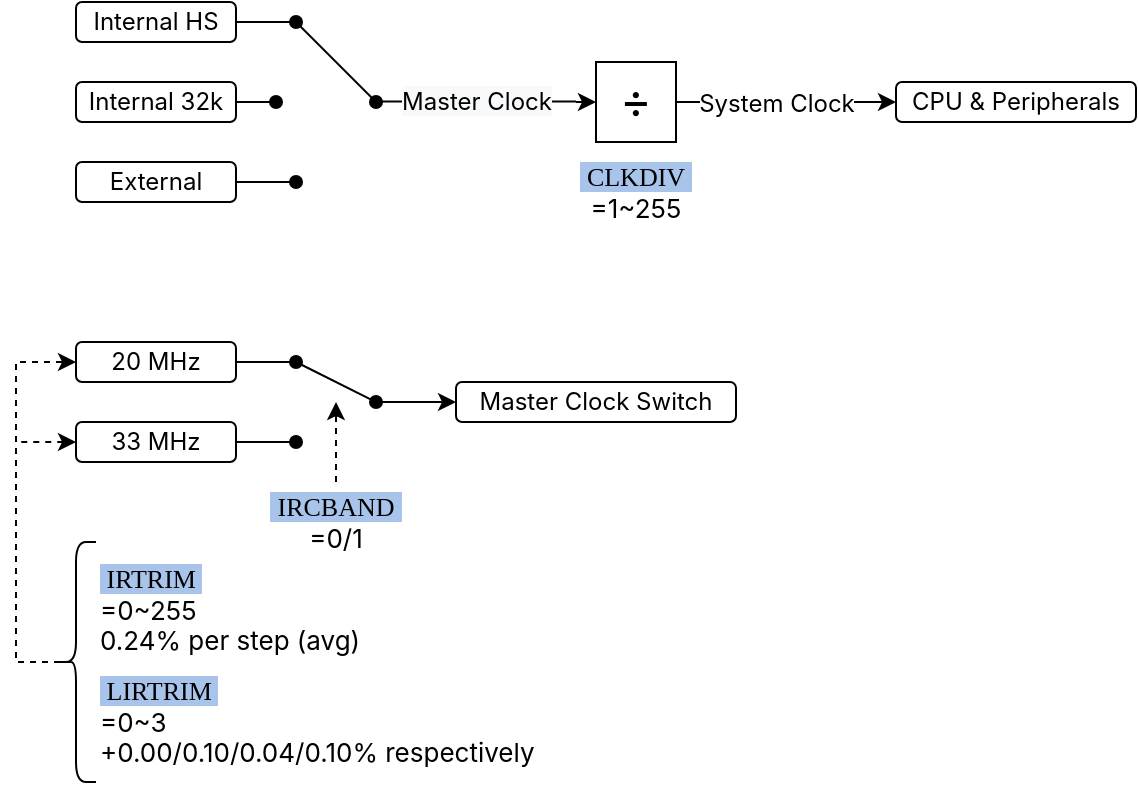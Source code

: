 <mxfile version="19.0.3" type="device"><diagram id="_mus1rxx4-xbkTbCYoV4" name="Page-1"><mxGraphModel dx="1422" dy="873" grid="1" gridSize="10" guides="1" tooltips="1" connect="1" arrows="1" fold="1" page="1" pageScale="1" pageWidth="1169" pageHeight="827" math="0" shadow="0"><root><mxCell id="0"/><mxCell id="1" parent="0"/><mxCell id="lOWKkPhsaTykjBNoPOKo-8" value="&lt;span style=&quot;color: rgb(0, 0, 0); font-family: Inter; font-size: 12px; font-style: normal; font-variant-ligatures: normal; font-variant-caps: normal; font-weight: 400; letter-spacing: normal; orphans: 2; text-align: center; text-indent: 0px; text-transform: none; widows: 2; word-spacing: 0px; -webkit-text-stroke-width: 0px; background-color: rgb(248, 249, 250); text-decoration-thickness: initial; text-decoration-style: initial; text-decoration-color: initial; float: none; display: inline !important;&quot;&gt;Master Clock&lt;/span&gt;" style="endArrow=none;html=1;rounded=0;fontFamily=Inter;endFill=0;" parent="1" edge="1"><mxGeometry width="50" height="50" relative="1" as="geometry"><mxPoint x="230" y="99.8" as="sourcePoint"/><mxPoint x="330" y="99.8" as="targetPoint"/><Array as="points"/></mxGeometry></mxCell><mxCell id="lOWKkPhsaTykjBNoPOKo-5" style="edgeStyle=orthogonalEdgeStyle;rounded=0;orthogonalLoop=1;jettySize=auto;html=1;exitX=1;exitY=0.5;exitDx=0;exitDy=0;endArrow=oval;endFill=1;fontFamily=Inter;" parent="1" source="lOWKkPhsaTykjBNoPOKo-1" edge="1"><mxGeometry relative="1" as="geometry"><mxPoint x="190" y="60" as="targetPoint"/></mxGeometry></mxCell><mxCell id="lOWKkPhsaTykjBNoPOKo-1" value="Internal HS" style="rounded=1;whiteSpace=wrap;html=1;fontFamily=Inter;" parent="1" vertex="1"><mxGeometry x="80" y="50" width="80" height="20" as="geometry"/></mxCell><mxCell id="lOWKkPhsaTykjBNoPOKo-6" style="edgeStyle=orthogonalEdgeStyle;rounded=0;orthogonalLoop=1;jettySize=auto;html=1;exitX=1;exitY=0.5;exitDx=0;exitDy=0;endArrow=oval;endFill=1;fontFamily=Inter;" parent="1" source="lOWKkPhsaTykjBNoPOKo-2" edge="1"><mxGeometry relative="1" as="geometry"><mxPoint x="180" y="100" as="targetPoint"/></mxGeometry></mxCell><mxCell id="lOWKkPhsaTykjBNoPOKo-2" value="Internal 32k" style="rounded=1;whiteSpace=wrap;html=1;fontFamily=Inter;" parent="1" vertex="1"><mxGeometry x="80" y="90" width="80" height="20" as="geometry"/></mxCell><mxCell id="lOWKkPhsaTykjBNoPOKo-7" style="edgeStyle=orthogonalEdgeStyle;rounded=0;orthogonalLoop=1;jettySize=auto;html=1;exitX=1;exitY=0.5;exitDx=0;exitDy=0;endArrow=oval;endFill=1;fontFamily=Inter;" parent="1" source="lOWKkPhsaTykjBNoPOKo-3" edge="1"><mxGeometry relative="1" as="geometry"><mxPoint x="190" y="140" as="targetPoint"/></mxGeometry></mxCell><mxCell id="lOWKkPhsaTykjBNoPOKo-3" value="External" style="rounded=1;whiteSpace=wrap;html=1;fontFamily=Inter;" parent="1" vertex="1"><mxGeometry x="80" y="130" width="80" height="20" as="geometry"/></mxCell><mxCell id="lOWKkPhsaTykjBNoPOKo-9" value="" style="endArrow=oval;html=1;rounded=0;endFill=1;fontFamily=Inter;" parent="1" edge="1"><mxGeometry width="50" height="50" relative="1" as="geometry"><mxPoint x="190" y="60" as="sourcePoint"/><mxPoint x="230" y="100" as="targetPoint"/></mxGeometry></mxCell><mxCell id="lOWKkPhsaTykjBNoPOKo-19" value="System Clock" style="edgeStyle=orthogonalEdgeStyle;rounded=0;orthogonalLoop=1;jettySize=auto;html=1;exitX=1;exitY=0.5;exitDx=0;exitDy=0;fontSize=12;endArrow=none;endFill=0;fontFamily=Inter;" parent="1" source="lOWKkPhsaTykjBNoPOKo-15" edge="1"><mxGeometry relative="1" as="geometry"><mxPoint x="480" y="100" as="targetPoint"/></mxGeometry></mxCell><mxCell id="lOWKkPhsaTykjBNoPOKo-39" value="CPU &amp;amp; Peripherals" style="rounded=1;whiteSpace=wrap;html=1;fontFamily=Inter;fontSize=12;" parent="1" vertex="1"><mxGeometry x="490" y="90" width="120" height="20" as="geometry"/></mxCell><mxCell id="lOWKkPhsaTykjBNoPOKo-42" value="" style="endArrow=classic;html=1;rounded=0;fontFamily=Inter;fontSize=12;" parent="1" edge="1"><mxGeometry width="50" height="50" relative="1" as="geometry"><mxPoint x="330" y="100" as="sourcePoint"/><mxPoint x="340" y="100" as="targetPoint"/></mxGeometry></mxCell><mxCell id="lOWKkPhsaTykjBNoPOKo-43" value="" style="endArrow=classic;html=1;rounded=0;fontFamily=Inter;fontSize=12;" parent="1" edge="1"><mxGeometry width="50" height="50" relative="1" as="geometry"><mxPoint x="480.0" y="100" as="sourcePoint"/><mxPoint x="490.0" y="100" as="targetPoint"/></mxGeometry></mxCell><mxCell id="lOWKkPhsaTykjBNoPOKo-15" value="&lt;font style=&quot;&quot;&gt;&lt;font style=&quot;font-size: 24px;&quot;&gt;÷&lt;/font&gt;&lt;br&gt;&lt;/font&gt;" style="rounded=0;whiteSpace=wrap;html=1;fontSize=12;fontFamily=Inter;" parent="1" vertex="1"><mxGeometry x="340" y="80" width="40" height="40" as="geometry"/></mxCell><mxCell id="lOWKkPhsaTykjBNoPOKo-25" value="&lt;font&gt;&lt;span style=&quot;background-color: rgb(169, 196, 235);&quot;&gt;&amp;nbsp;CLKDIV&amp;nbsp;&lt;/span&gt;&lt;br&gt;&lt;font face=&quot;Inter&quot;&gt;=1~255&lt;/font&gt;&lt;/font&gt;" style="text;html=1;strokeColor=none;fillColor=none;align=center;verticalAlign=middle;whiteSpace=wrap;rounded=0;fontSize=13;fontFamily=Cascadia Code;" parent="1" vertex="1"><mxGeometry x="330" y="120" width="60" height="50" as="geometry"/></mxCell><mxCell id="53O7gyEY0jCN8zZKhDmV-3" style="edgeStyle=orthogonalEdgeStyle;rounded=0;orthogonalLoop=1;jettySize=auto;html=1;exitX=1;exitY=0.5;exitDx=0;exitDy=0;fontFamily=Cascadia Code;fontSize=12;endArrow=oval;endFill=1;" parent="1" source="53O7gyEY0jCN8zZKhDmV-1" edge="1"><mxGeometry relative="1" as="geometry"><mxPoint x="190" y="230.2" as="targetPoint"/></mxGeometry></mxCell><mxCell id="53O7gyEY0jCN8zZKhDmV-1" value="20 MHz" style="rounded=1;whiteSpace=wrap;html=1;fontFamily=Inter;" parent="1" vertex="1"><mxGeometry x="80" y="220" width="80" height="20" as="geometry"/></mxCell><mxCell id="53O7gyEY0jCN8zZKhDmV-4" style="edgeStyle=orthogonalEdgeStyle;rounded=0;orthogonalLoop=1;jettySize=auto;html=1;exitX=1;exitY=0.5;exitDx=0;exitDy=0;fontFamily=Cascadia Code;fontSize=12;endArrow=oval;endFill=1;" parent="1" source="53O7gyEY0jCN8zZKhDmV-2" edge="1"><mxGeometry relative="1" as="geometry"><mxPoint x="190" y="270.2" as="targetPoint"/></mxGeometry></mxCell><mxCell id="53O7gyEY0jCN8zZKhDmV-15" style="edgeStyle=orthogonalEdgeStyle;rounded=0;orthogonalLoop=1;jettySize=auto;html=1;exitX=0;exitY=0.5;exitDx=0;exitDy=0;dashed=1;fontFamily=Inter;fontSize=12;endArrow=none;endFill=0;startArrow=classic;startFill=1;" parent="1" source="53O7gyEY0jCN8zZKhDmV-2" edge="1"><mxGeometry relative="1" as="geometry"><mxPoint x="50" y="270.2" as="targetPoint"/></mxGeometry></mxCell><mxCell id="53O7gyEY0jCN8zZKhDmV-2" value="33 MHz" style="rounded=1;whiteSpace=wrap;html=1;fontFamily=Inter;" parent="1" vertex="1"><mxGeometry x="80" y="260" width="80" height="20" as="geometry"/></mxCell><mxCell id="53O7gyEY0jCN8zZKhDmV-5" value="" style="endArrow=classic;html=1;rounded=0;fontFamily=Inter;endFill=1;fontSize=12;" parent="1" edge="1"><mxGeometry width="50" height="50" relative="1" as="geometry"><mxPoint x="230" y="250" as="sourcePoint"/><mxPoint x="270" y="250" as="targetPoint"/><Array as="points"/></mxGeometry></mxCell><mxCell id="53O7gyEY0jCN8zZKhDmV-6" value="" style="endArrow=oval;html=1;rounded=0;endFill=1;fontFamily=Inter;" parent="1" edge="1"><mxGeometry width="50" height="50" relative="1" as="geometry"><mxPoint x="190" y="230" as="sourcePoint"/><mxPoint x="230" y="250" as="targetPoint"/></mxGeometry></mxCell><mxCell id="53O7gyEY0jCN8zZKhDmV-7" value="&lt;span style=&quot;background-color: rgb(169, 196, 235);&quot;&gt;&amp;nbsp;IRCBAND&amp;nbsp;&lt;/span&gt;&lt;br&gt;&lt;font face=&quot;Inter&quot;&gt;&lt;span style=&quot;background-color: rgb(255, 255, 255);&quot;&gt;=0/1&lt;/span&gt;&lt;/font&gt;" style="text;html=1;strokeColor=none;fillColor=none;align=center;verticalAlign=middle;whiteSpace=wrap;rounded=0;fontSize=13;fontFamily=Cascadia Code;" parent="1" vertex="1"><mxGeometry x="170" y="290" width="80" height="40" as="geometry"/></mxCell><mxCell id="53O7gyEY0jCN8zZKhDmV-11" value="&lt;font&gt;&lt;span style=&quot;background-color: rgb(169, 196, 235);&quot;&gt;&amp;nbsp;IRTRIM&amp;nbsp;&lt;/span&gt;&lt;br&gt;&lt;font face=&quot;Inter&quot;&gt;=0~255&lt;br&gt;0.24% per step (avg)&lt;/font&gt;&lt;br&gt;&lt;/font&gt;" style="text;html=1;strokeColor=none;fillColor=none;align=left;verticalAlign=middle;whiteSpace=wrap;rounded=0;fontSize=13;fontFamily=Cascadia Code;" parent="1" vertex="1"><mxGeometry x="90" y="324" width="270" height="60" as="geometry"/></mxCell><mxCell id="53O7gyEY0jCN8zZKhDmV-14" style="edgeStyle=orthogonalEdgeStyle;rounded=0;orthogonalLoop=1;jettySize=auto;html=1;entryX=0;entryY=0.5;entryDx=0;entryDy=0;dashed=1;fontFamily=Inter;fontSize=12;endArrow=classic;endFill=1;exitX=0.1;exitY=0.5;exitDx=0;exitDy=0;exitPerimeter=0;" parent="1" source="53O7gyEY0jCN8zZKhDmV-19" target="53O7gyEY0jCN8zZKhDmV-1" edge="1"><mxGeometry relative="1" as="geometry"><mxPoint x="60" y="350" as="sourcePoint"/><Array as="points"><mxPoint x="50" y="380"/><mxPoint x="50" y="230"/></Array></mxGeometry></mxCell><mxCell id="53O7gyEY0jCN8zZKhDmV-17" value="&lt;font&gt;&lt;span style=&quot;background-color: rgb(169, 196, 235);&quot;&gt;&amp;nbsp;LIRTRIM&amp;nbsp;&lt;/span&gt;&lt;br&gt;&lt;font face=&quot;Inter&quot;&gt;=0~3&lt;br&gt;+0.00/0.10/0.04/0.10% respectively&lt;/font&gt;&lt;br&gt;&lt;/font&gt;" style="text;html=1;strokeColor=none;fillColor=none;align=left;verticalAlign=middle;whiteSpace=wrap;rounded=0;fontSize=13;fontFamily=Cascadia Code;" parent="1" vertex="1"><mxGeometry x="90" y="380" width="270" height="60" as="geometry"/></mxCell><mxCell id="53O7gyEY0jCN8zZKhDmV-19" value="" style="shape=curlyBracket;whiteSpace=wrap;html=1;rounded=1;labelBackgroundColor=#FFFFFF;fontFamily=Inter;fontSize=12;strokeWidth=1;" parent="1" vertex="1"><mxGeometry x="70" y="320" width="20" height="120" as="geometry"/></mxCell><mxCell id="53O7gyEY0jCN8zZKhDmV-20" value="Master Clock Switch" style="rounded=1;whiteSpace=wrap;html=1;fontFamily=Inter;fontSize=12;" parent="1" vertex="1"><mxGeometry x="270" y="240" width="140" height="20" as="geometry"/></mxCell><mxCell id="53O7gyEY0jCN8zZKhDmV-21" value="" style="endArrow=classic;dashed=1;html=1;rounded=0;fontFamily=Inter;fontSize=12;exitX=0.5;exitY=0;exitDx=0;exitDy=0;startArrow=none;startFill=0;endFill=1;" parent="1" source="53O7gyEY0jCN8zZKhDmV-7" edge="1"><mxGeometry width="50" height="50" relative="1" as="geometry"><mxPoint x="160" y="300" as="sourcePoint"/><mxPoint x="210" y="250" as="targetPoint"/></mxGeometry></mxCell></root></mxGraphModel></diagram></mxfile>